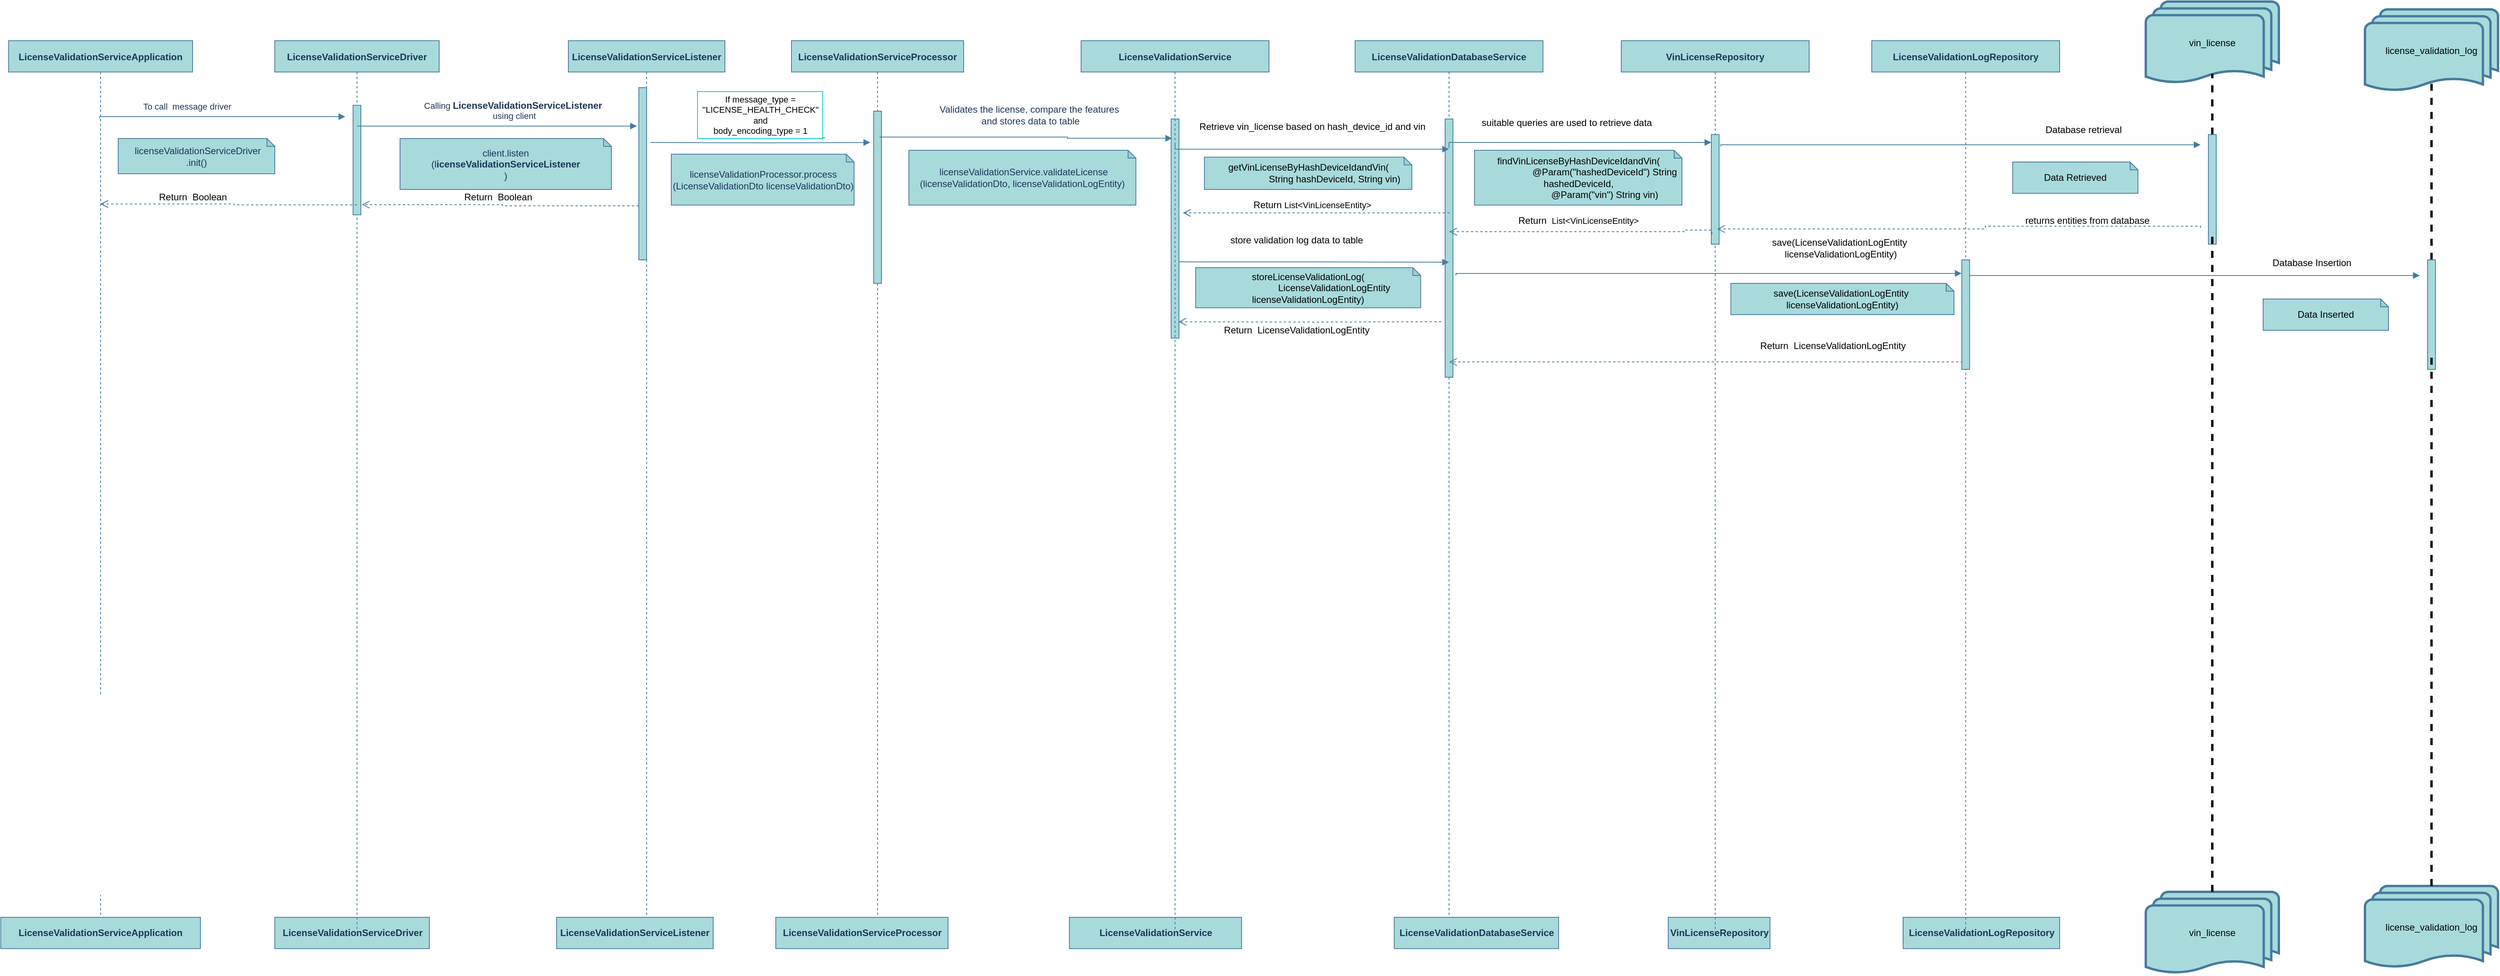 <mxfile version="15.2.5" type="device"><diagram id="goK22c_bJZ5F4cBj3qaT" name="Page-1"><mxGraphModel dx="2553" dy="632" grid="1" gridSize="10" guides="1" tooltips="1" connect="1" arrows="1" fold="1" page="1" pageScale="1" pageWidth="850" pageHeight="1100" math="0" shadow="0"><root><mxCell id="0"/><mxCell id="1" parent="0"/><mxCell id="e2los2aWAA1Ai0Amgc00-1" value="LicenseValidationServiceListener" style="shape=umlLifeline;perimeter=lifelinePerimeter;container=1;collapsible=0;recursiveResize=0;shadow=0;strokeWidth=1;fontStyle=1;fillColor=#A8DADC;strokeColor=#457B9D;fontColor=#1D3557;" parent="1" vertex="1"><mxGeometry x="95" y="80" width="200" height="1140" as="geometry"/></mxCell><mxCell id="e2los2aWAA1Ai0Amgc00-2" value="" style="points=[];perimeter=orthogonalPerimeter;shadow=0;strokeWidth=1;fillColor=#A8DADC;strokeColor=#457B9D;fontColor=#1D3557;" parent="e2los2aWAA1Ai0Amgc00-1" vertex="1"><mxGeometry x="90" y="60" width="10" height="220" as="geometry"/></mxCell><mxCell id="e2los2aWAA1Ai0Amgc00-3" value="LicenseValidationDatabaseService" style="shape=umlLifeline;perimeter=lifelinePerimeter;container=1;collapsible=0;recursiveResize=0;shadow=0;strokeWidth=1;fontStyle=1;fillColor=#A8DADC;strokeColor=#457B9D;fontColor=#1D3557;" parent="1" vertex="1"><mxGeometry x="1100" y="80" width="240" height="1140" as="geometry"/></mxCell><mxCell id="e2los2aWAA1Ai0Amgc00-5" value="" style="html=1;points=[];perimeter=orthogonalPerimeter;fillColor=#A8DADC;strokeColor=#457B9D;fontColor=#1D3557;" parent="e2los2aWAA1Ai0Amgc00-3" vertex="1"><mxGeometry x="115" y="100" width="10" height="330" as="geometry"/></mxCell><mxCell id="e2los2aWAA1Ai0Amgc00-10" value="LicenseValidationServiceProcessor" style="shape=umlLifeline;perimeter=lifelinePerimeter;container=1;collapsible=0;recursiveResize=0;shadow=0;strokeWidth=1;fontStyle=1;size=40;fillColor=#A8DADC;strokeColor=#457B9D;fontColor=#1D3557;" parent="1" vertex="1"><mxGeometry x="380" y="80" width="220" height="1140" as="geometry"/></mxCell><mxCell id="e2los2aWAA1Ai0Amgc00-11" value="" style="points=[];perimeter=orthogonalPerimeter;shadow=0;strokeWidth=1;fillColor=#A8DADC;strokeColor=#457B9D;fontColor=#1D3557;" parent="e2los2aWAA1Ai0Amgc00-10" vertex="1"><mxGeometry x="105" y="90" width="10" height="220" as="geometry"/></mxCell><mxCell id="e2los2aWAA1Ai0Amgc00-12" value="&lt;div style=&quot;text-transform: none ; text-indent: 0px ; letter-spacing: normal ; font-style: normal ; font-weight: 400 ; word-spacing: 0px ; box-sizing: border-box ; font-size: 11px&quot;&gt;&lt;font style=&quot;font-size: 11px&quot;&gt;If message_type =&lt;/font&gt;&lt;/div&gt;&lt;div style=&quot;text-transform: none ; text-indent: 0px ; letter-spacing: normal ; font-style: normal ; font-weight: 400 ; word-spacing: 0px ; box-sizing: border-box ; font-size: 11px&quot;&gt;&lt;font style=&quot;font-size: 11px&quot;&gt;''LICENSE_HEALTH_CHECK&quot;&lt;/font&gt;&lt;/div&gt;&lt;div style=&quot;text-transform: none ; text-indent: 0px ; letter-spacing: normal ; font-style: normal ; font-weight: 400 ; word-spacing: 0px ; box-sizing: border-box ; font-size: 11px&quot;&gt;&lt;font style=&quot;font-size: 11px&quot;&gt;and&lt;/font&gt;&lt;/div&gt;&lt;div style=&quot;text-transform: none ; text-indent: 0px ; letter-spacing: normal ; font-style: normal ; font-weight: 400 ; word-spacing: 0px ; box-sizing: border-box ; font-size: 11px&quot;&gt;&lt;font style=&quot;font-size: 11px&quot;&gt;body_encoding_type = 1&lt;/font&gt;&lt;/div&gt;" style="text;html=1;align=center;verticalAlign=middle;resizable=0;points=[];autosize=1;strokeColor=#00CCCC;" parent="1" vertex="1"><mxGeometry x="260" y="145" width="160" height="60" as="geometry"/></mxCell><mxCell id="e2los2aWAA1Ai0Amgc00-13" value="&lt;span style=&quot;font-weight: 700&quot;&gt;LicenseValidationServiceDriver&lt;/span&gt;" style="html=1;rounded=0;sketch=0;fillColor=#A8DADC;strokeColor=#457B9D;fontColor=#1D3557;" parent="1" vertex="1"><mxGeometry x="-280" y="1200" width="197.5" height="40" as="geometry"/></mxCell><mxCell id="e2los2aWAA1Ai0Amgc00-14" value="LicenseValidationServiceApplication" style="shape=umlLifeline;perimeter=lifelinePerimeter;container=1;collapsible=0;recursiveResize=0;shadow=0;strokeWidth=1;fontStyle=1;fillColor=#A8DADC;strokeColor=#457B9D;fontColor=#1D3557;" parent="1" vertex="1"><mxGeometry x="-620" y="80" width="235" height="1140" as="geometry"/></mxCell><mxCell id="e2los2aWAA1Ai0Amgc00-16" value="LicenseValidationServiceDriver" style="shape=umlLifeline;perimeter=lifelinePerimeter;container=1;collapsible=0;recursiveResize=0;shadow=0;strokeWidth=1;fontStyle=1;fillColor=#A8DADC;strokeColor=#457B9D;fontColor=#1D3557;" parent="1" vertex="1"><mxGeometry x="-280" y="80" width="210" height="1140" as="geometry"/></mxCell><mxCell id="e2los2aWAA1Ai0Amgc00-17" value="" style="points=[];perimeter=orthogonalPerimeter;shadow=0;strokeWidth=1;fillColor=#A8DADC;strokeColor=#457B9D;fontColor=#1D3557;" parent="e2los2aWAA1Ai0Amgc00-16" vertex="1"><mxGeometry x="100" y="82.5" width="10" height="140" as="geometry"/></mxCell><mxCell id="e2los2aWAA1Ai0Amgc00-19" value="&lt;span style=&quot;font-weight: 700&quot;&gt;LicenseValidationServiceApplication&lt;/span&gt;" style="rounded=0;whiteSpace=wrap;html=1;fillColor=#A8DADC;strokeColor=#457B9D;fontColor=#1D3557;" parent="1" vertex="1"><mxGeometry x="-630" y="1200" width="255" height="40" as="geometry"/></mxCell><mxCell id="e2los2aWAA1Ai0Amgc00-20" value="&lt;span style=&quot;font-weight: 700&quot;&gt;LicenseValidationServiceListener&lt;/span&gt;" style="rounded=0;whiteSpace=wrap;html=1;sketch=0;fillColor=#A8DADC;strokeColor=#457B9D;fontColor=#1D3557;" parent="1" vertex="1"><mxGeometry x="80" y="1200" width="200" height="40" as="geometry"/></mxCell><mxCell id="e2los2aWAA1Ai0Amgc00-22" value="licenseValidationProcessor.process&lt;br&gt;(LicenseValidationDto licenseValidationDto)" style="shape=note;whiteSpace=wrap;html=1;backgroundOutline=1;darkOpacity=0.05;rotation=0;size=10;fillColor=#A8DADC;strokeColor=#457B9D;fontColor=#1D3557;" parent="1" vertex="1"><mxGeometry x="226.5" y="225" width="233.5" height="65" as="geometry"/></mxCell><mxCell id="e2los2aWAA1Ai0Amgc00-23" value="&lt;span style=&quot;font-weight: 700&quot;&gt;LicenseValidationServiceProcessor&lt;/span&gt;" style="html=1;rounded=0;sketch=0;fillColor=#A8DADC;strokeColor=#457B9D;fontColor=#1D3557;" parent="1" vertex="1"><mxGeometry x="360" y="1200" width="220" height="40" as="geometry"/></mxCell><mxCell id="e2los2aWAA1Ai0Amgc00-27" value="&lt;div style=&quot;box-sizing: border-box&quot;&gt;&amp;nbsp;licenseValidationServiceDriver&lt;/div&gt;&lt;div style=&quot;box-sizing: border-box&quot;&gt;.init()&lt;/div&gt;&lt;div style=&quot;text-transform: none ; text-indent: 0px ; letter-spacing: normal ; font-family: &amp;#34;segoe ui&amp;#34; , , &amp;#34;apple color emoji&amp;#34; , &amp;#34;segoe ui emoji&amp;#34; , sans-serif ; font-style: normal ; font-weight: 400 ; word-spacing: 0px ; box-sizing: border-box&quot;&gt;&lt;/div&gt;" style="shape=note;whiteSpace=wrap;html=1;backgroundOutline=1;darkOpacity=0.05;rotation=0;size=10;fillColor=#A8DADC;strokeColor=#457B9D;fontColor=#1D3557;" parent="1" vertex="1"><mxGeometry x="-480" y="205" width="200" height="45" as="geometry"/></mxCell><mxCell id="e2los2aWAA1Ai0Amgc00-28" value="&lt;div style=&quot;box-sizing: border-box&quot;&gt;client.listen&lt;/div&gt;&lt;div style=&quot;box-sizing: border-box&quot;&gt;&lt;/div&gt;&lt;span&gt;(l&lt;/span&gt;&lt;span style=&quot;font-weight: 700&quot;&gt;icenseValidationServiceListener&lt;/span&gt;&lt;span&gt;&lt;br&gt;)&lt;/span&gt;&lt;div style=&quot;text-transform: none ; text-indent: 0px ; letter-spacing: normal ; font-family: &amp;#34;segoe ui&amp;#34; , , &amp;#34;apple color emoji&amp;#34; , &amp;#34;segoe ui emoji&amp;#34; , sans-serif ; font-style: normal ; font-weight: 400 ; word-spacing: 0px ; box-sizing: border-box&quot;&gt;&lt;/div&gt;" style="shape=note;whiteSpace=wrap;html=1;backgroundOutline=1;darkOpacity=0.05;rotation=0;size=10;fillColor=#A8DADC;strokeColor=#457B9D;fontColor=#1D3557;" parent="1" vertex="1"><mxGeometry x="-120" y="205" width="270" height="65" as="geometry"/></mxCell><mxCell id="e2los2aWAA1Ai0Amgc00-29" value="&lt;div style=&quot;text-transform: none ; text-indent: 0px ; letter-spacing: normal ; font-style: normal ; word-spacing: 0px ; box-sizing: border-box&quot;&gt;&lt;br&gt;&lt;/div&gt;" style="text;html=1;align=center;verticalAlign=middle;resizable=0;points=[];autosize=1;strokeColor=none;fontColor=#1D3557;" parent="1" vertex="1"><mxGeometry x="15" y="205" width="20" height="20" as="geometry"/></mxCell><mxCell id="e2los2aWAA1Ai0Amgc00-30" value="&lt;div style=&quot;text-transform: none ; text-indent: 0px ; letter-spacing: normal ; font-style: normal ; font-weight: 400 ; word-spacing: 0px ; box-sizing: border-box&quot;&gt;&lt;/div&gt;" style="text;html=1;align=center;verticalAlign=middle;resizable=0;points=[];autosize=1;strokeColor=none;fontColor=#1D3557;" parent="1" vertex="1"><mxGeometry x="75" y="205" width="20" height="10" as="geometry"/></mxCell><mxCell id="e2los2aWAA1Ai0Amgc00-31" value="" style="html=1;verticalAlign=bottom;endArrow=block;rounded=0;edgeStyle=orthogonalEdgeStyle;strokeColor=#457B9D;fontColor=#1D3557;labelBackgroundColor=#F1FAEE;entryX=-0.249;entryY=0.223;entryDx=0;entryDy=0;entryPerimeter=0;" parent="1" source="e2los2aWAA1Ai0Amgc00-16" target="e2los2aWAA1Ai0Amgc00-2" edge="1"><mxGeometry x="-1" y="-14" width="80" relative="1" as="geometry"><mxPoint x="130" y="190" as="sourcePoint"/><mxPoint x="180" y="190" as="targetPoint"/><Array as="points"><mxPoint x="70" y="190"/></Array><mxPoint x="-10" y="-4" as="offset"/></mxGeometry></mxCell><mxCell id="e2los2aWAA1Ai0Amgc00-32" value="Calling&amp;nbsp;&lt;span style=&quot;font-size: 12px ; font-weight: 700&quot;&gt;LicenseValidationServiceListener&lt;/span&gt;&lt;br&gt;&amp;nbsp;using client" style="edgeLabel;html=1;align=center;verticalAlign=middle;resizable=0;points=[];fontColor=#1D3557;labelBackgroundColor=none;" parent="e2los2aWAA1Ai0Amgc00-31" vertex="1" connectable="0"><mxGeometry x="0.269" y="3" relative="1" as="geometry"><mxPoint x="-28" y="-17" as="offset"/></mxGeometry></mxCell><mxCell id="e2los2aWAA1Ai0Amgc00-33" value="" style="html=1;verticalAlign=bottom;endArrow=block;rounded=0;edgeStyle=orthogonalEdgeStyle;entryX=-0.445;entryY=0.182;entryDx=0;entryDy=0;entryPerimeter=0;strokeColor=#457B9D;fontColor=#1D3557;labelBackgroundColor=#F1FAEE;" parent="1" target="e2los2aWAA1Ai0Amgc00-11" edge="1"><mxGeometry x="0.306" y="25" width="80" relative="1" as="geometry"><mxPoint x="200" y="210" as="sourcePoint"/><mxPoint x="415" y="209.54" as="targetPoint"/><Array as="points"/><mxPoint as="offset"/></mxGeometry></mxCell><mxCell id="e2los2aWAA1Ai0Amgc00-36" value="&lt;span style=&quot;font-weight: 700&quot;&gt;LicenseValidationLogRepository&lt;/span&gt;" style="html=1;rounded=0;sketch=0;fillColor=#A8DADC;strokeColor=#457B9D;fontColor=#1D3557;" parent="1" vertex="1"><mxGeometry x="1800" y="1200" width="200" height="40" as="geometry"/></mxCell><mxCell id="e2los2aWAA1Ai0Amgc00-37" value="&lt;span style=&quot;color: rgb(29 , 53 , 87) ; font-family: &amp;#34;helvetica&amp;#34; ; font-size: 11px ; font-style: normal ; font-weight: 400 ; letter-spacing: normal ; text-align: center ; text-indent: 0px ; text-transform: none ; word-spacing: 0px ; display: inline ; float: none&quot;&gt;To call&amp;nbsp; message driver&lt;/span&gt;" style="text;whiteSpace=wrap;html=1;" parent="1" vertex="1"><mxGeometry x="-450" y="150" width="140" height="30" as="geometry"/></mxCell><mxCell id="e2los2aWAA1Ai0Amgc00-40" value="&lt;div style=&quot;text-indent: 0px ; box-sizing: border-box&quot;&gt;&lt;div style=&quot;box-sizing: border-box&quot;&gt;&lt;div style=&quot;box-sizing: border-box&quot;&gt;&amp;nbsp;licenseValidationService.validateLicense&lt;/div&gt;&lt;div style=&quot;box-sizing: border-box&quot;&gt;(licenseValidationDto,&amp;nbsp;&lt;span&gt;licenseValidationLogEntity)&lt;/span&gt;&lt;/div&gt;&lt;/div&gt;&lt;/div&gt;" style="shape=note;whiteSpace=wrap;html=1;backgroundOutline=1;darkOpacity=0.05;rotation=0;size=10;fillColor=#A8DADC;strokeColor=#457B9D;fontColor=#1D3557;" parent="1" vertex="1"><mxGeometry x="530" y="220" width="290" height="70" as="geometry"/></mxCell><mxCell id="e2los2aWAA1Ai0Amgc00-41" value="" style="html=1;points=[];perimeter=orthogonalPerimeter;fillColor=#A8DADC;strokeColor=#457B9D;fontColor=#1D3557;" parent="1" vertex="1"><mxGeometry x="865" y="180" width="10" height="280" as="geometry"/></mxCell><mxCell id="e2los2aWAA1Ai0Amgc00-45" value="&lt;div style=&quot;color: rgb(29 , 53 , 87) ; box-sizing: border-box&quot;&gt;&lt;div style=&quot;box-sizing: border-box&quot;&gt;Validates the license, compare the features&amp;nbsp;&lt;/div&gt;&lt;div style=&quot;box-sizing: border-box&quot;&gt;and stores data to table&lt;/div&gt;&lt;/div&gt;" style="text;html=1;align=center;verticalAlign=middle;resizable=0;points=[];autosize=1;strokeColor=none;" parent="1" vertex="1"><mxGeometry x="560" y="160" width="250" height="30" as="geometry"/></mxCell><mxCell id="e2los2aWAA1Ai0Amgc00-46" value="" style="html=1;verticalAlign=bottom;endArrow=none;rounded=0;edgeStyle=orthogonalEdgeStyle;strokeColor=#457B9D;fontColor=#1D3557;labelBackgroundColor=#F1FAEE;" parent="1" edge="1"><mxGeometry x="0.306" y="25" width="80" relative="1" as="geometry"><mxPoint x="423" y="204" as="sourcePoint"/><mxPoint x="420" y="204" as="targetPoint"/><Array as="points"/><mxPoint as="offset"/></mxGeometry></mxCell><mxCell id="e2los2aWAA1Ai0Amgc00-54" value="&lt;div style=&quot;text-indent: 0px ; box-sizing: border-box&quot;&gt;&lt;div style=&quot;box-sizing: border-box&quot;&gt;&lt;div style=&quot;color: rgb(0 , 0 , 0)&quot;&gt;getVinLicenseByHashDeviceIdandVin(&lt;/div&gt;&lt;div style=&quot;color: rgb(0 , 0 , 0)&quot;&gt;&amp;nbsp; &amp;nbsp; &amp;nbsp; &amp;nbsp; &amp;nbsp; &amp;nbsp; &amp;nbsp; &amp;nbsp; &amp;nbsp; &amp;nbsp; String hashDeviceId, String vin)&lt;/div&gt;&lt;/div&gt;&lt;/div&gt;" style="shape=note;whiteSpace=wrap;html=1;backgroundOutline=1;darkOpacity=0.05;rotation=0;size=10;fillColor=#A8DADC;strokeColor=#457B9D;fontColor=#1D3557;" parent="1" vertex="1"><mxGeometry x="907.5" y="228.75" width="265" height="41.25" as="geometry"/></mxCell><mxCell id="e2los2aWAA1Ai0Amgc00-55" value="" style="html=1;verticalAlign=bottom;endArrow=open;dashed=1;endSize=8;rounded=0;edgeStyle=orthogonalEdgeStyle;strokeColor=#457B9D;fontColor=#1D3557;labelBackgroundColor=#F1FAEE;exitX=0.504;exitY=0.193;exitDx=0;exitDy=0;exitPerimeter=0;" parent="1" source="e2los2aWAA1Ai0Amgc00-3" edge="1"><mxGeometry x="0.058" relative="1" as="geometry"><mxPoint x="1105" y="300" as="sourcePoint"/><mxPoint x="880" y="300" as="targetPoint"/><Array as="points"/><mxPoint as="offset"/></mxGeometry></mxCell><mxCell id="e2los2aWAA1Ai0Amgc00-57" value="Retrieve vin_license based on hash_device_id and vin" style="text;html=1;align=center;verticalAlign=middle;resizable=0;points=[];autosize=1;strokeColor=none;" parent="1" vertex="1"><mxGeometry x="895" y="180" width="300" height="20" as="geometry"/></mxCell><mxCell id="e2los2aWAA1Ai0Amgc00-60" value="&lt;span style=&quot;font-weight: 700&quot;&gt;LicenseValidationService&lt;/span&gt;" style="html=1;rounded=0;sketch=0;fillColor=#A8DADC;strokeColor=#457B9D;fontColor=#1D3557;" parent="1" vertex="1"><mxGeometry x="735" y="1200" width="220" height="40" as="geometry"/></mxCell><mxCell id="e2los2aWAA1Ai0Amgc00-67" value="&lt;div style=&quot;text-transform: none ; text-indent: 0px ; letter-spacing: normal ; font-style: normal ; font-weight: 400 ; word-spacing: 0px ; box-sizing: border-box ; font-size: 11px&quot;&gt;&lt;div style=&quot;box-sizing: border-box&quot;&gt;&lt;br&gt;&lt;/div&gt;&lt;/div&gt;" style="text;html=1;align=center;verticalAlign=middle;resizable=0;points=[];autosize=1;strokeColor=none;fontColor=#1D3557;" parent="1" vertex="1"><mxGeometry x="715" y="1125" width="20" height="20" as="geometry"/></mxCell><mxCell id="e2los2aWAA1Ai0Amgc00-70" value="&lt;span style=&quot;font-weight: 700&quot;&gt;LicenseValidationDatabaseService&lt;/span&gt;" style="html=1;rounded=0;sketch=0;fillColor=#A8DADC;strokeColor=#457B9D;fontColor=#1D3557;" parent="1" vertex="1"><mxGeometry x="1150" y="1200" width="210" height="40" as="geometry"/></mxCell><mxCell id="e2los2aWAA1Ai0Amgc00-71" value="&lt;span style=&quot;font-weight: 700&quot;&gt;VinLicenseRepository&lt;/span&gt;" style="html=1;rounded=0;sketch=0;fillColor=#A8DADC;strokeColor=#457B9D;fontColor=#1D3557;" parent="1" vertex="1"><mxGeometry x="1500" y="1200" width="130" height="40" as="geometry"/></mxCell><mxCell id="e2los2aWAA1Ai0Amgc00-72" value="&lt;font style=&quot;font-size: 12px&quot;&gt;Return&amp;nbsp;&amp;nbsp;Boolean&lt;/font&gt;" style="text;html=1;align=center;verticalAlign=middle;resizable=0;points=[];autosize=1;strokeColor=none;" parent="1" vertex="1"><mxGeometry x="-435" y="270" width="100" height="20" as="geometry"/></mxCell><mxCell id="e2los2aWAA1Ai0Amgc00-73" value="&lt;font style=&quot;font-size: 12px&quot;&gt;Return&amp;nbsp;&amp;nbsp;Boolean&lt;/font&gt;" style="text;html=1;align=center;verticalAlign=middle;resizable=0;points=[];autosize=1;strokeColor=none;" parent="1" vertex="1"><mxGeometry x="-45" y="270" width="100" height="20" as="geometry"/></mxCell><mxCell id="e2los2aWAA1Ai0Amgc00-76" value="Return&amp;nbsp;&lt;span style=&quot;font-size: 11px&quot;&gt;List&amp;lt;VinLicenseEntity&amp;gt;&lt;/span&gt;" style="text;html=1;align=center;verticalAlign=middle;resizable=0;points=[];autosize=1;strokeColor=none;" parent="1" vertex="1"><mxGeometry x="960" y="280" width="170" height="20" as="geometry"/></mxCell><mxCell id="e2los2aWAA1Ai0Amgc00-85" value="save(LicenseValidationLogEntity&amp;nbsp;&lt;br&gt;licenseValidationLogEntity)" style="text;html=1;align=center;verticalAlign=middle;resizable=0;points=[];autosize=1;strokeColor=none;" parent="1" vertex="1"><mxGeometry x="1625" y="330" width="190" height="30" as="geometry"/></mxCell><mxCell id="e2los2aWAA1Ai0Amgc00-88" value="suitable queries are used to retrieve data" style="text;html=1;align=center;verticalAlign=middle;resizable=0;points=[];autosize=1;strokeColor=none;" parent="1" vertex="1"><mxGeometry x="1255" y="175" width="230" height="20" as="geometry"/></mxCell><mxCell id="e2los2aWAA1Ai0Amgc00-15" value="" style="html=1;verticalAlign=bottom;endArrow=open;dashed=1;endSize=8;rounded=0;edgeStyle=orthogonalEdgeStyle;strokeColor=#457B9D;fontColor=#1D3557;labelBackgroundColor=#F1FAEE;exitX=0.499;exitY=0.184;exitDx=0;exitDy=0;exitPerimeter=0;entryX=0.498;entryY=0.183;entryDx=0;entryDy=0;entryPerimeter=0;" parent="1" source="e2los2aWAA1Ai0Amgc00-16" target="e2los2aWAA1Ai0Amgc00-14" edge="1"><mxGeometry x="-0.057" relative="1" as="geometry"><mxPoint x="-408.75" y="289.5" as="sourcePoint"/><mxPoint x="-490" y="288.431" as="targetPoint"/><Array as="points"><mxPoint x="-332" y="290"/><mxPoint x="-332" y="289"/></Array><mxPoint x="1" as="offset"/></mxGeometry></mxCell><mxCell id="e2los2aWAA1Ai0Amgc00-93" value="" style="html=1;verticalAlign=bottom;endArrow=block;rounded=0;edgeStyle=orthogonalEdgeStyle;strokeColor=#457B9D;fontColor=#1D3557;labelBackgroundColor=#F1FAEE;exitX=0.495;exitY=0.087;exitDx=0;exitDy=0;exitPerimeter=0;" parent="1" source="e2los2aWAA1Ai0Amgc00-14" edge="1"><mxGeometry x="-1" y="-14" width="80" relative="1" as="geometry"><mxPoint x="-489.996" y="178.879" as="sourcePoint"/><mxPoint x="-190" y="177" as="targetPoint"/><Array as="points"><mxPoint x="-504" y="177"/></Array><mxPoint x="-10" y="-4" as="offset"/></mxGeometry></mxCell><mxCell id="e2los2aWAA1Ai0Amgc00-95" value="" style="html=1;verticalAlign=bottom;endArrow=open;dashed=1;endSize=8;rounded=0;edgeStyle=orthogonalEdgeStyle;strokeColor=#457B9D;fontColor=#1D3557;labelBackgroundColor=#F1FAEE;entryX=1.114;entryY=0.907;entryDx=0;entryDy=0;entryPerimeter=0;" parent="1" source="e2los2aWAA1Ai0Amgc00-2" target="e2los2aWAA1Ai0Amgc00-17" edge="1"><mxGeometry x="-0.057" relative="1" as="geometry"><mxPoint x="167.76" y="291.14" as="sourcePoint"/><mxPoint x="-160.0" y="290" as="targetPoint"/><Array as="points"><mxPoint x="11" y="291"/><mxPoint x="11" y="289"/></Array><mxPoint x="1" as="offset"/></mxGeometry></mxCell><mxCell id="e2los2aWAA1Ai0Amgc00-96" value="" style="html=1;verticalAlign=bottom;endArrow=block;rounded=0;edgeStyle=orthogonalEdgeStyle;entryX=0.124;entryY=0.088;entryDx=0;entryDy=0;entryPerimeter=0;strokeColor=#457B9D;fontColor=#1D3557;labelBackgroundColor=#F1FAEE;exitX=0.511;exitY=0.108;exitDx=0;exitDy=0;exitPerimeter=0;" parent="1" source="e2los2aWAA1Ai0Amgc00-10" target="e2los2aWAA1Ai0Amgc00-41" edge="1"><mxGeometry x="0.306" y="25" width="80" relative="1" as="geometry"><mxPoint x="509.72" y="209.41" as="sourcePoint"/><mxPoint x="790.27" y="210.41" as="targetPoint"/><Array as="points"/><mxPoint as="offset"/></mxGeometry></mxCell><mxCell id="e2los2aWAA1Ai0Amgc00-98" value="VinLicenseRepository" style="shape=umlLifeline;perimeter=lifelinePerimeter;container=1;collapsible=0;recursiveResize=0;shadow=0;strokeWidth=1;fontStyle=1;fillColor=#A8DADC;strokeColor=#457B9D;fontColor=#1D3557;" parent="1" vertex="1"><mxGeometry x="1440" y="80" width="240" height="1140" as="geometry"/></mxCell><mxCell id="e2los2aWAA1Ai0Amgc00-100" value="" style="html=1;points=[];perimeter=orthogonalPerimeter;fillColor=#A8DADC;strokeColor=#457B9D;fontColor=#1D3557;" parent="e2los2aWAA1Ai0Amgc00-98" vertex="1"><mxGeometry x="115" y="120" width="10" height="140" as="geometry"/></mxCell><mxCell id="e2los2aWAA1Ai0Amgc00-101" value="LicenseValidationLogRepository" style="shape=umlLifeline;perimeter=lifelinePerimeter;container=1;collapsible=0;recursiveResize=0;shadow=0;strokeWidth=1;fontStyle=1;fillColor=#A8DADC;strokeColor=#457B9D;fontColor=#1D3557;" parent="1" vertex="1"><mxGeometry x="1760" y="80" width="240" height="1140" as="geometry"/></mxCell><mxCell id="-b_HYsKNGzfmRBXRE7YE-13" value="" style="html=1;verticalAlign=bottom;endArrow=block;rounded=0;edgeStyle=orthogonalEdgeStyle;strokeColor=#457B9D;fontColor=#1D3557;labelBackgroundColor=#F1FAEE;startArrow=none;exitX=1.214;exitY=0.109;exitDx=0;exitDy=0;exitPerimeter=0;" edge="1" parent="e2los2aWAA1Ai0Amgc00-101" source="e2los2aWAA1Ai0Amgc00-100"><mxGeometry x="0.306" y="25" width="80" relative="1" as="geometry"><mxPoint x="-160" y="133" as="sourcePoint"/><mxPoint x="420" y="133" as="targetPoint"/><Array as="points"><mxPoint x="-193" y="133"/></Array><mxPoint as="offset"/></mxGeometry></mxCell><mxCell id="-b_HYsKNGzfmRBXRE7YE-17" value="" style="html=1;verticalAlign=bottom;endArrow=open;dashed=1;endSize=8;rounded=0;edgeStyle=orthogonalEdgeStyle;strokeColor=#457B9D;fontColor=#1D3557;labelBackgroundColor=#F1FAEE;entryX=0.51;entryY=0.211;entryDx=0;entryDy=0;entryPerimeter=0;" edge="1" parent="e2los2aWAA1Ai0Amgc00-101" target="e2los2aWAA1Ai0Amgc00-98"><mxGeometry x="0.189" relative="1" as="geometry"><mxPoint x="420" y="239" as="sourcePoint"/><mxPoint x="-155.86" y="239.44" as="targetPoint"/><Array as="points"><mxPoint x="420" y="237"/><mxPoint x="145" y="237"/><mxPoint x="145" y="241"/></Array><mxPoint as="offset"/></mxGeometry></mxCell><mxCell id="e2los2aWAA1Ai0Amgc00-106" value="" style="html=1;verticalAlign=bottom;endArrow=block;rounded=0;edgeStyle=orthogonalEdgeStyle;strokeColor=#457B9D;fontColor=#1D3557;labelBackgroundColor=#F1FAEE;startArrow=none;entryX=0.5;entryY=0.117;entryDx=0;entryDy=0;entryPerimeter=0;" parent="1" target="e2los2aWAA1Ai0Amgc00-5" edge="1"><mxGeometry x="0.306" y="25" width="80" relative="1" as="geometry"><mxPoint x="870" y="212" as="sourcePoint"/><mxPoint x="1120" y="214" as="targetPoint"/><Array as="points"><mxPoint x="870" y="219"/></Array><mxPoint as="offset"/></mxGeometry></mxCell><mxCell id="e2los2aWAA1Ai0Amgc00-108" value="" style="html=1;verticalAlign=bottom;endArrow=block;rounded=0;edgeStyle=orthogonalEdgeStyle;strokeColor=#457B9D;fontColor=#1D3557;labelBackgroundColor=#F1FAEE;startArrow=none;" parent="1" edge="1"><mxGeometry x="0.306" y="25" width="80" relative="1" as="geometry"><mxPoint x="1220" y="217" as="sourcePoint"/><mxPoint x="1555" y="210" as="targetPoint"/><Array as="points"><mxPoint x="1230" y="210"/><mxPoint x="1555" y="210"/></Array><mxPoint as="offset"/></mxGeometry></mxCell><mxCell id="e2los2aWAA1Ai0Amgc00-109" value="&lt;div style=&quot;text-indent: 0px ; box-sizing: border-box&quot;&gt;&lt;div style=&quot;box-sizing: border-box&quot;&gt;&lt;div style=&quot;color: rgb(0 , 0 , 0)&quot;&gt;&lt;div&gt;findVinLicenseByHashDeviceIdandVin(&lt;/div&gt;&lt;div&gt;&amp;nbsp; &amp;nbsp; &amp;nbsp; &amp;nbsp; &amp;nbsp; &amp;nbsp; &amp;nbsp; &amp;nbsp; &amp;nbsp; &amp;nbsp; @Param(&quot;hashedDeviceId&quot;) String hashedDeviceId,&lt;/div&gt;&lt;div&gt;&amp;nbsp; &amp;nbsp; &amp;nbsp; &amp;nbsp; &amp;nbsp; &amp;nbsp; &amp;nbsp; &amp;nbsp; &amp;nbsp; &amp;nbsp; @Param(&quot;vin&quot;) String vin)&lt;/div&gt;&lt;/div&gt;&lt;/div&gt;&lt;/div&gt;" style="shape=note;whiteSpace=wrap;html=1;backgroundOutline=1;darkOpacity=0.05;rotation=0;size=10;fillColor=#A8DADC;strokeColor=#457B9D;fontColor=#1D3557;" parent="1" vertex="1"><mxGeometry x="1252.5" y="220" width="265" height="70" as="geometry"/></mxCell><mxCell id="e2los2aWAA1Ai0Amgc00-112" value="Return&amp;nbsp;&amp;nbsp;&lt;span style=&quot;font-size: 11px&quot;&gt;List&amp;lt;VinLicenseEntity&amp;gt;&lt;/span&gt;" style="text;html=1;align=center;verticalAlign=middle;resizable=0;points=[];autosize=1;strokeColor=none;" parent="1" vertex="1"><mxGeometry x="1300" y="300" width="170" height="20" as="geometry"/></mxCell><mxCell id="e2los2aWAA1Ai0Amgc00-115" value="" style="html=1;verticalAlign=bottom;endArrow=open;dashed=1;endSize=8;rounded=0;edgeStyle=orthogonalEdgeStyle;strokeColor=#457B9D;fontColor=#1D3557;labelBackgroundColor=#F1FAEE;exitX=0.084;exitY=0.908;exitDx=0;exitDy=0;exitPerimeter=0;" parent="1" source="e2los2aWAA1Ai0Amgc00-100" edge="1"><mxGeometry x="0.189" relative="1" as="geometry"><mxPoint x="1550" y="310" as="sourcePoint"/><mxPoint x="1220" y="324" as="targetPoint"/><Array as="points"><mxPoint x="1556" y="322"/><mxPoint x="1521" y="322"/><mxPoint x="1521" y="324"/></Array><mxPoint as="offset"/></mxGeometry></mxCell><mxCell id="e2los2aWAA1Ai0Amgc00-9" value="store validation log data to table" style="text;html=1;align=center;verticalAlign=middle;resizable=0;points=[];autosize=1;strokeColor=none;" parent="1" vertex="1"><mxGeometry x="935" y="325" width="180" height="20" as="geometry"/></mxCell><mxCell id="e2los2aWAA1Ai0Amgc00-117" value="" style="html=1;verticalAlign=bottom;endArrow=block;rounded=0;edgeStyle=orthogonalEdgeStyle;strokeColor=#457B9D;fontColor=#1D3557;labelBackgroundColor=#F1FAEE;startArrow=none;exitX=1.006;exitY=0.652;exitDx=0;exitDy=0;exitPerimeter=0;" parent="1" source="e2los2aWAA1Ai0Amgc00-41" edge="1"><mxGeometry x="0.306" y="25" width="80" relative="1" as="geometry"><mxPoint x="875" y="353.41" as="sourcePoint"/><mxPoint x="1220" y="363" as="targetPoint"/><Array as="points"/><mxPoint as="offset"/></mxGeometry></mxCell><mxCell id="e2los2aWAA1Ai0Amgc00-118" value="&lt;div style=&quot;text-indent: 0px ; box-sizing: border-box&quot;&gt;&lt;div style=&quot;box-sizing: border-box&quot;&gt;&lt;div style=&quot;color: rgb(0 , 0 , 0)&quot;&gt;&lt;div&gt;storeLicenseValidationLog(&lt;/div&gt;&lt;div&gt;&amp;nbsp; &amp;nbsp; &amp;nbsp; &amp;nbsp; &amp;nbsp; &amp;nbsp; &amp;nbsp; &amp;nbsp; &amp;nbsp; &amp;nbsp; LicenseValidationLogEntity licenseValidationLogEntity)&lt;/div&gt;&lt;/div&gt;&lt;/div&gt;&lt;/div&gt;" style="shape=note;whiteSpace=wrap;html=1;backgroundOutline=1;darkOpacity=0.05;rotation=0;size=10;fillColor=#A8DADC;strokeColor=#457B9D;fontColor=#1D3557;" parent="1" vertex="1"><mxGeometry x="896.25" y="370" width="287.5" height="51.25" as="geometry"/></mxCell><mxCell id="e2los2aWAA1Ai0Amgc00-119" value="&lt;span&gt;Return&amp;nbsp; LicenseValidationLogEntity&lt;/span&gt;" style="text;html=1;align=center;verticalAlign=middle;resizable=0;points=[];autosize=1;strokeColor=none;" parent="1" vertex="1"><mxGeometry x="925" y="440" width="200" height="20" as="geometry"/></mxCell><mxCell id="e2los2aWAA1Ai0Amgc00-120" value="" style="html=1;verticalAlign=bottom;endArrow=open;dashed=1;endSize=8;rounded=0;edgeStyle=orthogonalEdgeStyle;strokeColor=#457B9D;fontColor=#1D3557;labelBackgroundColor=#F1FAEE;entryX=0.517;entryY=0.315;entryDx=0;entryDy=0;entryPerimeter=0;" parent="1" edge="1"><mxGeometry x="0.058" relative="1" as="geometry"><mxPoint x="1210" y="439" as="sourcePoint"/><mxPoint x="874.258" y="439.1" as="targetPoint"/><Array as="points"/><mxPoint as="offset"/></mxGeometry></mxCell><mxCell id="e2los2aWAA1Ai0Amgc00-121" value="&lt;div style=&quot;text-indent: 0px ; box-sizing: border-box&quot;&gt;&lt;div style=&quot;box-sizing: border-box&quot;&gt;&lt;div style=&quot;color: rgb(0 , 0 , 0)&quot;&gt;&lt;span&gt;save(LicenseValidationLogEntity&amp;nbsp;&lt;/span&gt;&lt;br&gt;&lt;span&gt;licenseValidationLogEntity)&lt;/span&gt;&lt;br&gt;&lt;/div&gt;&lt;/div&gt;&lt;/div&gt;" style="shape=note;whiteSpace=wrap;html=1;backgroundOutline=1;darkOpacity=0.05;rotation=0;size=10;fillColor=#A8DADC;strokeColor=#457B9D;fontColor=#1D3557;" parent="1" vertex="1"><mxGeometry x="1580" y="390" width="285" height="40" as="geometry"/></mxCell><mxCell id="e2los2aWAA1Ai0Amgc00-122" value="" style="html=1;verticalAlign=bottom;endArrow=block;rounded=0;edgeStyle=orthogonalEdgeStyle;strokeColor=#457B9D;fontColor=#1D3557;labelBackgroundColor=#F1FAEE;startArrow=none;exitX=1.3;exitY=0.603;exitDx=0;exitDy=0;exitPerimeter=0;entryX=-0.024;entryY=0.124;entryDx=0;entryDy=0;entryPerimeter=0;" parent="1" source="e2los2aWAA1Ai0Amgc00-5" target="e2los2aWAA1Ai0Amgc00-103" edge="1"><mxGeometry x="0.306" y="25" width="80" relative="1" as="geometry"><mxPoint x="1580" y="219.4" as="sourcePoint"/><mxPoint x="1940" y="230" as="targetPoint"/><Array as="points"><mxPoint x="1229" y="377"/></Array><mxPoint as="offset"/></mxGeometry></mxCell><mxCell id="e2los2aWAA1Ai0Amgc00-123" value="" style="html=1;verticalAlign=bottom;endArrow=open;dashed=1;endSize=8;rounded=0;edgeStyle=orthogonalEdgeStyle;strokeColor=#457B9D;fontColor=#1D3557;labelBackgroundColor=#F1FAEE;entryX=0.5;entryY=0.36;entryDx=0;entryDy=0;entryPerimeter=0;exitX=0.006;exitY=0.942;exitDx=0;exitDy=0;exitPerimeter=0;" parent="1" source="e2los2aWAA1Ai0Amgc00-103" target="e2los2aWAA1Ai0Amgc00-3" edge="1"><mxGeometry x="0.189" relative="1" as="geometry"><mxPoint x="1900" y="329.41" as="sourcePoint"/><mxPoint x="1580" y="329.41" as="targetPoint"/><Array as="points"><mxPoint x="1875" y="490"/></Array><mxPoint as="offset"/></mxGeometry></mxCell><mxCell id="e2los2aWAA1Ai0Amgc00-124" value="Return&amp;nbsp;&amp;nbsp;&lt;span&gt;LicenseValidationLogEntity&lt;/span&gt;" style="text;html=1;align=center;verticalAlign=middle;resizable=0;points=[];autosize=1;strokeColor=none;" parent="1" vertex="1"><mxGeometry x="1610" y="460" width="200" height="20" as="geometry"/></mxCell><mxCell id="e2los2aWAA1Ai0Amgc00-103" value="" style="html=1;points=[];perimeter=orthogonalPerimeter;fillColor=#A8DADC;strokeColor=#457B9D;fontColor=#1D3557;" parent="1" vertex="1"><mxGeometry x="1875" y="360" width="10" height="140" as="geometry"/></mxCell><mxCell id="e2los2aWAA1Ai0Amgc00-125" value="LicenseValidationService" style="shape=umlLifeline;perimeter=lifelinePerimeter;container=1;collapsible=0;recursiveResize=0;shadow=0;strokeWidth=1;fontStyle=1;fillColor=#A8DADC;strokeColor=#457B9D;fontColor=#1D3557;" parent="1" vertex="1"><mxGeometry x="750" y="80" width="240" height="1140" as="geometry"/></mxCell><mxCell id="-b_HYsKNGzfmRBXRE7YE-5" value="vin_license" style="strokeWidth=3;html=1;shape=mxgraph.flowchart.multi-document;whiteSpace=wrap;fillColor=#A8DADC;strokeColor=#457B9D;" vertex="1" parent="1"><mxGeometry x="2110" y="30" width="170" height="105" as="geometry"/></mxCell><mxCell id="-b_HYsKNGzfmRBXRE7YE-6" value="license_validation_log" style="strokeWidth=3;html=1;shape=mxgraph.flowchart.multi-document;whiteSpace=wrap;fillColor=#A8DADC;strokeColor=#457B9D;" vertex="1" parent="1"><mxGeometry x="2390" y="40" width="170" height="105" as="geometry"/></mxCell><mxCell id="-b_HYsKNGzfmRBXRE7YE-7" value="" style="endArrow=none;dashed=1;html=1;strokeWidth=3;entryX=0.5;entryY=0.88;entryDx=0;entryDy=0;entryPerimeter=0;exitX=0.5;exitY=0;exitDx=0;exitDy=0;exitPerimeter=0;startArrow=none;" edge="1" parent="1" source="-b_HYsKNGzfmRBXRE7YE-14" target="-b_HYsKNGzfmRBXRE7YE-5"><mxGeometry width="50" height="50" relative="1" as="geometry"><mxPoint x="2187.5" y="707.6" as="sourcePoint"/><mxPoint x="2182.5" y="150.0" as="targetPoint"/></mxGeometry></mxCell><mxCell id="-b_HYsKNGzfmRBXRE7YE-8" value="" style="endArrow=none;dashed=1;html=1;strokeWidth=3;entryX=0.5;entryY=0.88;entryDx=0;entryDy=0;entryPerimeter=0;exitX=0.5;exitY=0;exitDx=0;exitDy=0;exitPerimeter=0;startArrow=none;" edge="1" parent="1" source="-b_HYsKNGzfmRBXRE7YE-16" target="-b_HYsKNGzfmRBXRE7YE-6"><mxGeometry width="50" height="50" relative="1" as="geometry"><mxPoint x="2455" y="702.6" as="sourcePoint"/><mxPoint x="2450" y="145.0" as="targetPoint"/></mxGeometry></mxCell><mxCell id="-b_HYsKNGzfmRBXRE7YE-9" value="license_validation_log" style="strokeWidth=3;html=1;shape=mxgraph.flowchart.multi-document;whiteSpace=wrap;fillColor=#A8DADC;strokeColor=#457B9D;" vertex="1" parent="1"><mxGeometry x="2390" y="1160" width="170" height="105" as="geometry"/></mxCell><mxCell id="-b_HYsKNGzfmRBXRE7YE-10" value="vin_license" style="strokeWidth=3;html=1;shape=mxgraph.flowchart.multi-document;whiteSpace=wrap;fillColor=#A8DADC;strokeColor=#457B9D;" vertex="1" parent="1"><mxGeometry x="2110" y="1167.5" width="170" height="105" as="geometry"/></mxCell><mxCell id="-b_HYsKNGzfmRBXRE7YE-11" value="&lt;div style=&quot;text-indent: 0px ; box-sizing: border-box&quot;&gt;&lt;div style=&quot;box-sizing: border-box&quot;&gt;&lt;div style=&quot;color: rgb(0 , 0 , 0)&quot;&gt;Data Retrieved&lt;/div&gt;&lt;/div&gt;&lt;/div&gt;" style="shape=note;whiteSpace=wrap;html=1;backgroundOutline=1;darkOpacity=0.05;rotation=0;size=10;fillColor=#A8DADC;strokeColor=#457B9D;fontColor=#1D3557;" vertex="1" parent="1"><mxGeometry x="1940" y="235" width="160" height="40" as="geometry"/></mxCell><mxCell id="-b_HYsKNGzfmRBXRE7YE-12" value="&lt;div style=&quot;text-indent: 0px ; box-sizing: border-box&quot;&gt;&lt;div style=&quot;box-sizing: border-box&quot;&gt;&lt;div style=&quot;color: rgb(0 , 0 , 0)&quot;&gt;Data Inserted&lt;/div&gt;&lt;/div&gt;&lt;/div&gt;" style="shape=note;whiteSpace=wrap;html=1;backgroundOutline=1;darkOpacity=0.05;rotation=0;size=10;fillColor=#A8DADC;strokeColor=#457B9D;fontColor=#1D3557;" vertex="1" parent="1"><mxGeometry x="2260" y="410" width="160" height="40" as="geometry"/></mxCell><mxCell id="-b_HYsKNGzfmRBXRE7YE-14" value="" style="html=1;points=[];perimeter=orthogonalPerimeter;fillColor=#A8DADC;strokeColor=#457B9D;fontColor=#1D3557;" vertex="1" parent="1"><mxGeometry x="2190" y="200" width="10" height="140" as="geometry"/></mxCell><mxCell id="-b_HYsKNGzfmRBXRE7YE-15" value="" style="endArrow=none;dashed=1;html=1;strokeWidth=3;entryX=0.5;entryY=0.88;entryDx=0;entryDy=0;entryPerimeter=0;exitX=0.5;exitY=0;exitDx=0;exitDy=0;exitPerimeter=0;" edge="1" parent="1" source="-b_HYsKNGzfmRBXRE7YE-10" target="-b_HYsKNGzfmRBXRE7YE-14"><mxGeometry width="50" height="50" relative="1" as="geometry"><mxPoint x="2215" y="1167.5" as="sourcePoint"/><mxPoint x="2195" y="122.4" as="targetPoint"/></mxGeometry></mxCell><mxCell id="-b_HYsKNGzfmRBXRE7YE-18" value="" style="html=1;verticalAlign=bottom;endArrow=block;rounded=0;edgeStyle=orthogonalEdgeStyle;strokeColor=#457B9D;fontColor=#1D3557;labelBackgroundColor=#F1FAEE;startArrow=none;exitX=1.214;exitY=0.109;exitDx=0;exitDy=0;exitPerimeter=0;" edge="1" parent="1"><mxGeometry x="0.306" y="25" width="80" relative="1" as="geometry"><mxPoint x="1885.0" y="382.26" as="sourcePoint"/><mxPoint x="2460" y="380" as="targetPoint"/><Array as="points"><mxPoint x="1884.86" y="380"/></Array><mxPoint as="offset"/></mxGeometry></mxCell><mxCell id="-b_HYsKNGzfmRBXRE7YE-16" value="" style="html=1;points=[];perimeter=orthogonalPerimeter;fillColor=#A8DADC;strokeColor=#457B9D;fontColor=#1D3557;" vertex="1" parent="1"><mxGeometry x="2470" y="360" width="10" height="140" as="geometry"/></mxCell><mxCell id="-b_HYsKNGzfmRBXRE7YE-19" value="" style="endArrow=none;dashed=1;html=1;strokeWidth=3;entryX=0.5;entryY=0.88;entryDx=0;entryDy=0;entryPerimeter=0;exitX=0.5;exitY=0;exitDx=0;exitDy=0;exitPerimeter=0;" edge="1" parent="1" source="-b_HYsKNGzfmRBXRE7YE-9" target="-b_HYsKNGzfmRBXRE7YE-16"><mxGeometry width="50" height="50" relative="1" as="geometry"><mxPoint x="2475" y="1170.0" as="sourcePoint"/><mxPoint x="2475" y="132.4" as="targetPoint"/></mxGeometry></mxCell><mxCell id="-b_HYsKNGzfmRBXRE7YE-22" value="&lt;span style=&quot;color: rgb(0, 0, 0); font-family: helvetica; font-size: 12px; font-style: normal; font-weight: 400; letter-spacing: normal; text-align: center; text-indent: 0px; text-transform: none; word-spacing: 0px; background-color: rgb(248, 249, 250); display: inline; float: none;&quot;&gt;Database retrieval&lt;/span&gt;" style="text;whiteSpace=wrap;html=1;" vertex="1" parent="1"><mxGeometry x="1980" y="180" width="120" height="30" as="geometry"/></mxCell><mxCell id="-b_HYsKNGzfmRBXRE7YE-24" value="returns entities from database" style="text;html=1;align=center;verticalAlign=middle;resizable=0;points=[];autosize=1;strokeColor=none;" vertex="1" parent="1"><mxGeometry x="1950" y="300" width="170" height="20" as="geometry"/></mxCell><mxCell id="-b_HYsKNGzfmRBXRE7YE-26" value="&lt;span style=&quot;color: rgb(0 , 0 , 0) ; font-family: &amp;#34;helvetica&amp;#34; ; font-size: 12px ; font-style: normal ; font-weight: 400 ; letter-spacing: normal ; text-align: center ; text-indent: 0px ; text-transform: none ; word-spacing: 0px ; background-color: rgb(248 , 249 , 250) ; display: inline ; float: none&quot;&gt;Database Insertion&lt;/span&gt;" style="text;whiteSpace=wrap;html=1;" vertex="1" parent="1"><mxGeometry x="2270" y="350" width="120" height="30" as="geometry"/></mxCell></root></mxGraphModel></diagram></mxfile>
